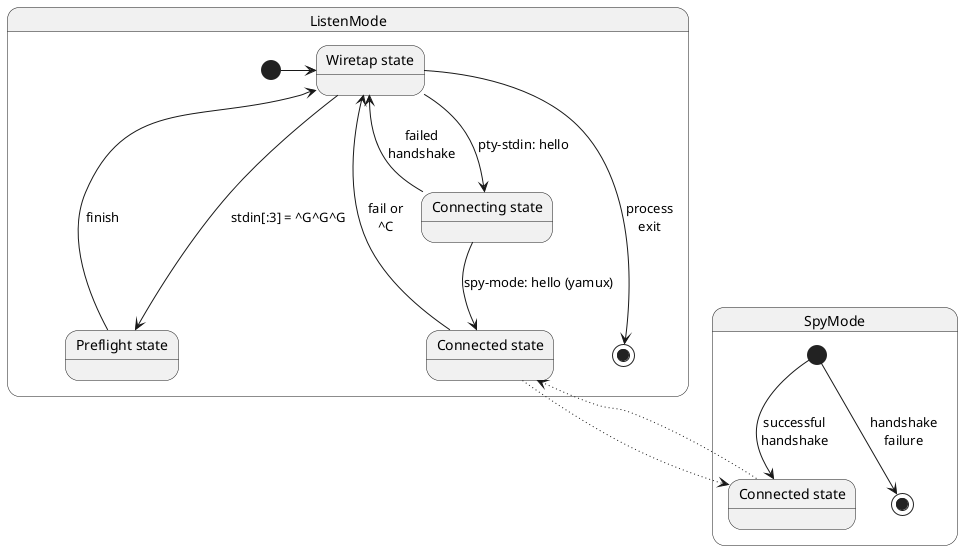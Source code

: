 @startuml
state ListenMode {
  state "Wiretap state" as Wiretap
  state "Connecting state" as Connecting
  state "Connected state" as Connected
  state "Preflight state" as Preflight

  [*] -> Wiretap
  Wiretap --> Connecting : pty-stdin: hello
  Wiretap ---> [*] : process\nexit
  Connecting --> Connected : spy-mode: hello (yamux)
  Wiretap ---> Preflight : stdin[:3] = ^G^G^G
  Wiretap <- Preflight : finish
  Wiretap <-- Connecting : failed\nhandshake
  Wiretap <-- Connected : fail or\n^C
}

state SpyMode {
    state "Connected state" as SpyConnected
    [*] --> SpyConnected : successful\nhandshake
    [*] --> [*] : handshake\nfailure
}

Connected -[dotted]-> SpyConnected
SpyConnected -[dotted]-> Connected

@enduml